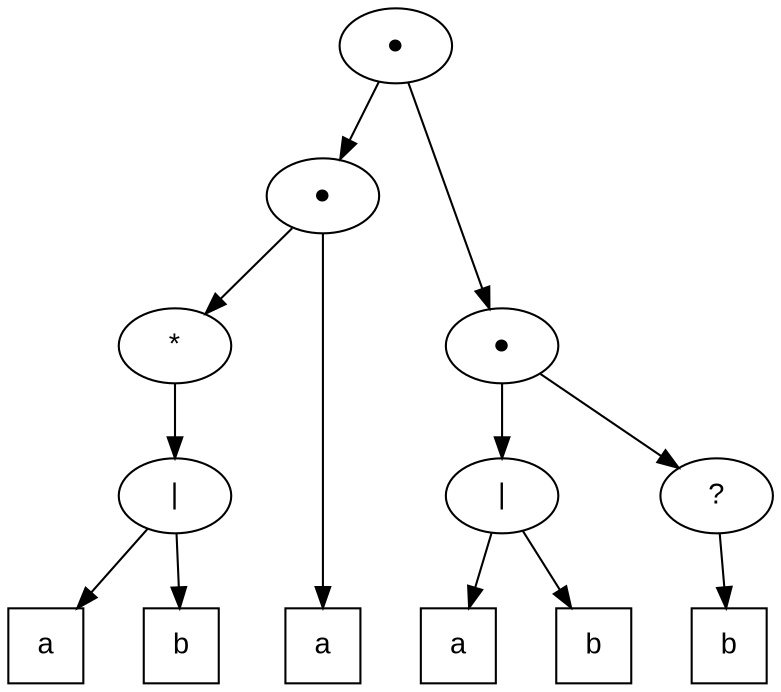digraph G {

  #ranksep=0.3;
  nodesep=0.4;
  node [fontname="Arial"]

  q0 -> q1;
  #q0 -> sepq1q5 [style=invis];
  #sepq1q5 [style=invis];
  q0 -> q4;
  q1 -> q3;
  q2 -> q0;
  q2 -> q5;


  q3 -> q6;
  q3 -> q7;
  q5 -> q8;
  #q5 -> sepq8q9 [style=invis];
  #sepq8q9 [style=invis];
  q5 -> q9;
  q8 -> q10;
  q8 -> q11;
  q9 -> q12;

  q0 [label="●"];
  q1 [label="*"];
  q2 [label="●"];
  q3 [label="|"];
  q4 [shape=square, label="a"];
  q5 [label="●"];
  q6 [shape=square, label="a"];
  q7 [shape=square, label="b"];
  q8 [label="|"];
  q9 [label="?"];
  q10 [shape=square, label="a"];
  q11 [shape=square, label="b"];
  q12 [shape=square, label="b"];

  { rank=same; q6; q7; q4; q10; q11; q12 }
  { rank=same; q1 }

}
